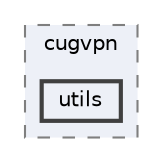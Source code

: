 digraph "repository/cug-vpn-service/src/test/java/com/sterlite/cal/cugvpn/utils"
{
 // LATEX_PDF_SIZE
  bgcolor="transparent";
  edge [fontname=Helvetica,fontsize=10,labelfontname=Helvetica,labelfontsize=10];
  node [fontname=Helvetica,fontsize=10,shape=box,height=0.2,width=0.4];
  compound=true
  subgraph clusterdir_3e58261bcbaa8af5ec5de3b40d922621 {
    graph [ bgcolor="#edf0f7", pencolor="grey50", label="cugvpn", fontname=Helvetica,fontsize=10 style="filled,dashed", URL="dir_3e58261bcbaa8af5ec5de3b40d922621.html",tooltip=""]
  dir_75a01d399ced8c17d08e0da50b41d360 [label="utils", fillcolor="#edf0f7", color="grey25", style="filled,bold", URL="dir_75a01d399ced8c17d08e0da50b41d360.html",tooltip=""];
  }
}
